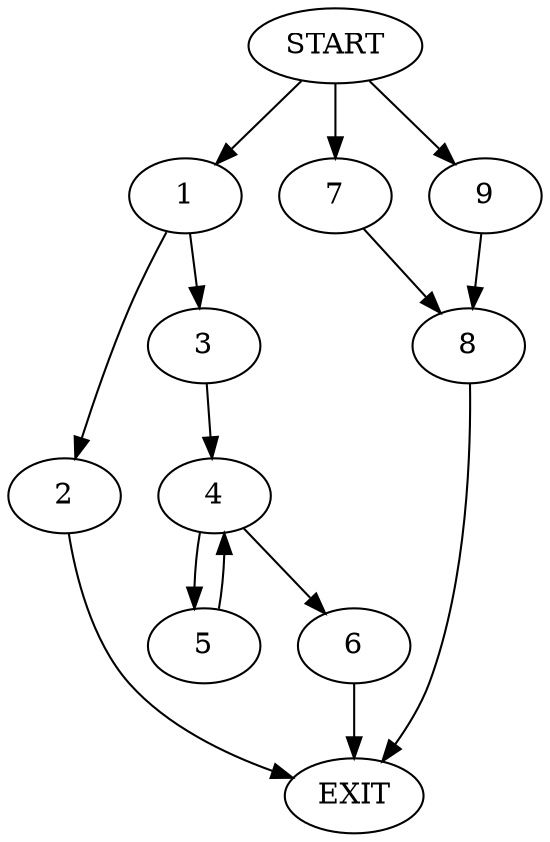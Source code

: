 digraph {
0 [label="START"];
1;
2;
3;
4;
5;
6;
7;
8;
9;
10 [label="EXIT"];
0 -> 1;
1 -> 2;
1 -> 3;
2 -> 10;
3 -> 4;
4 -> 5;
4 -> 6;
6 -> 10;
5 -> 4;
0 -> 7;
7 -> 8;
8 -> 10;
0 -> 9;
9 -> 8;
}